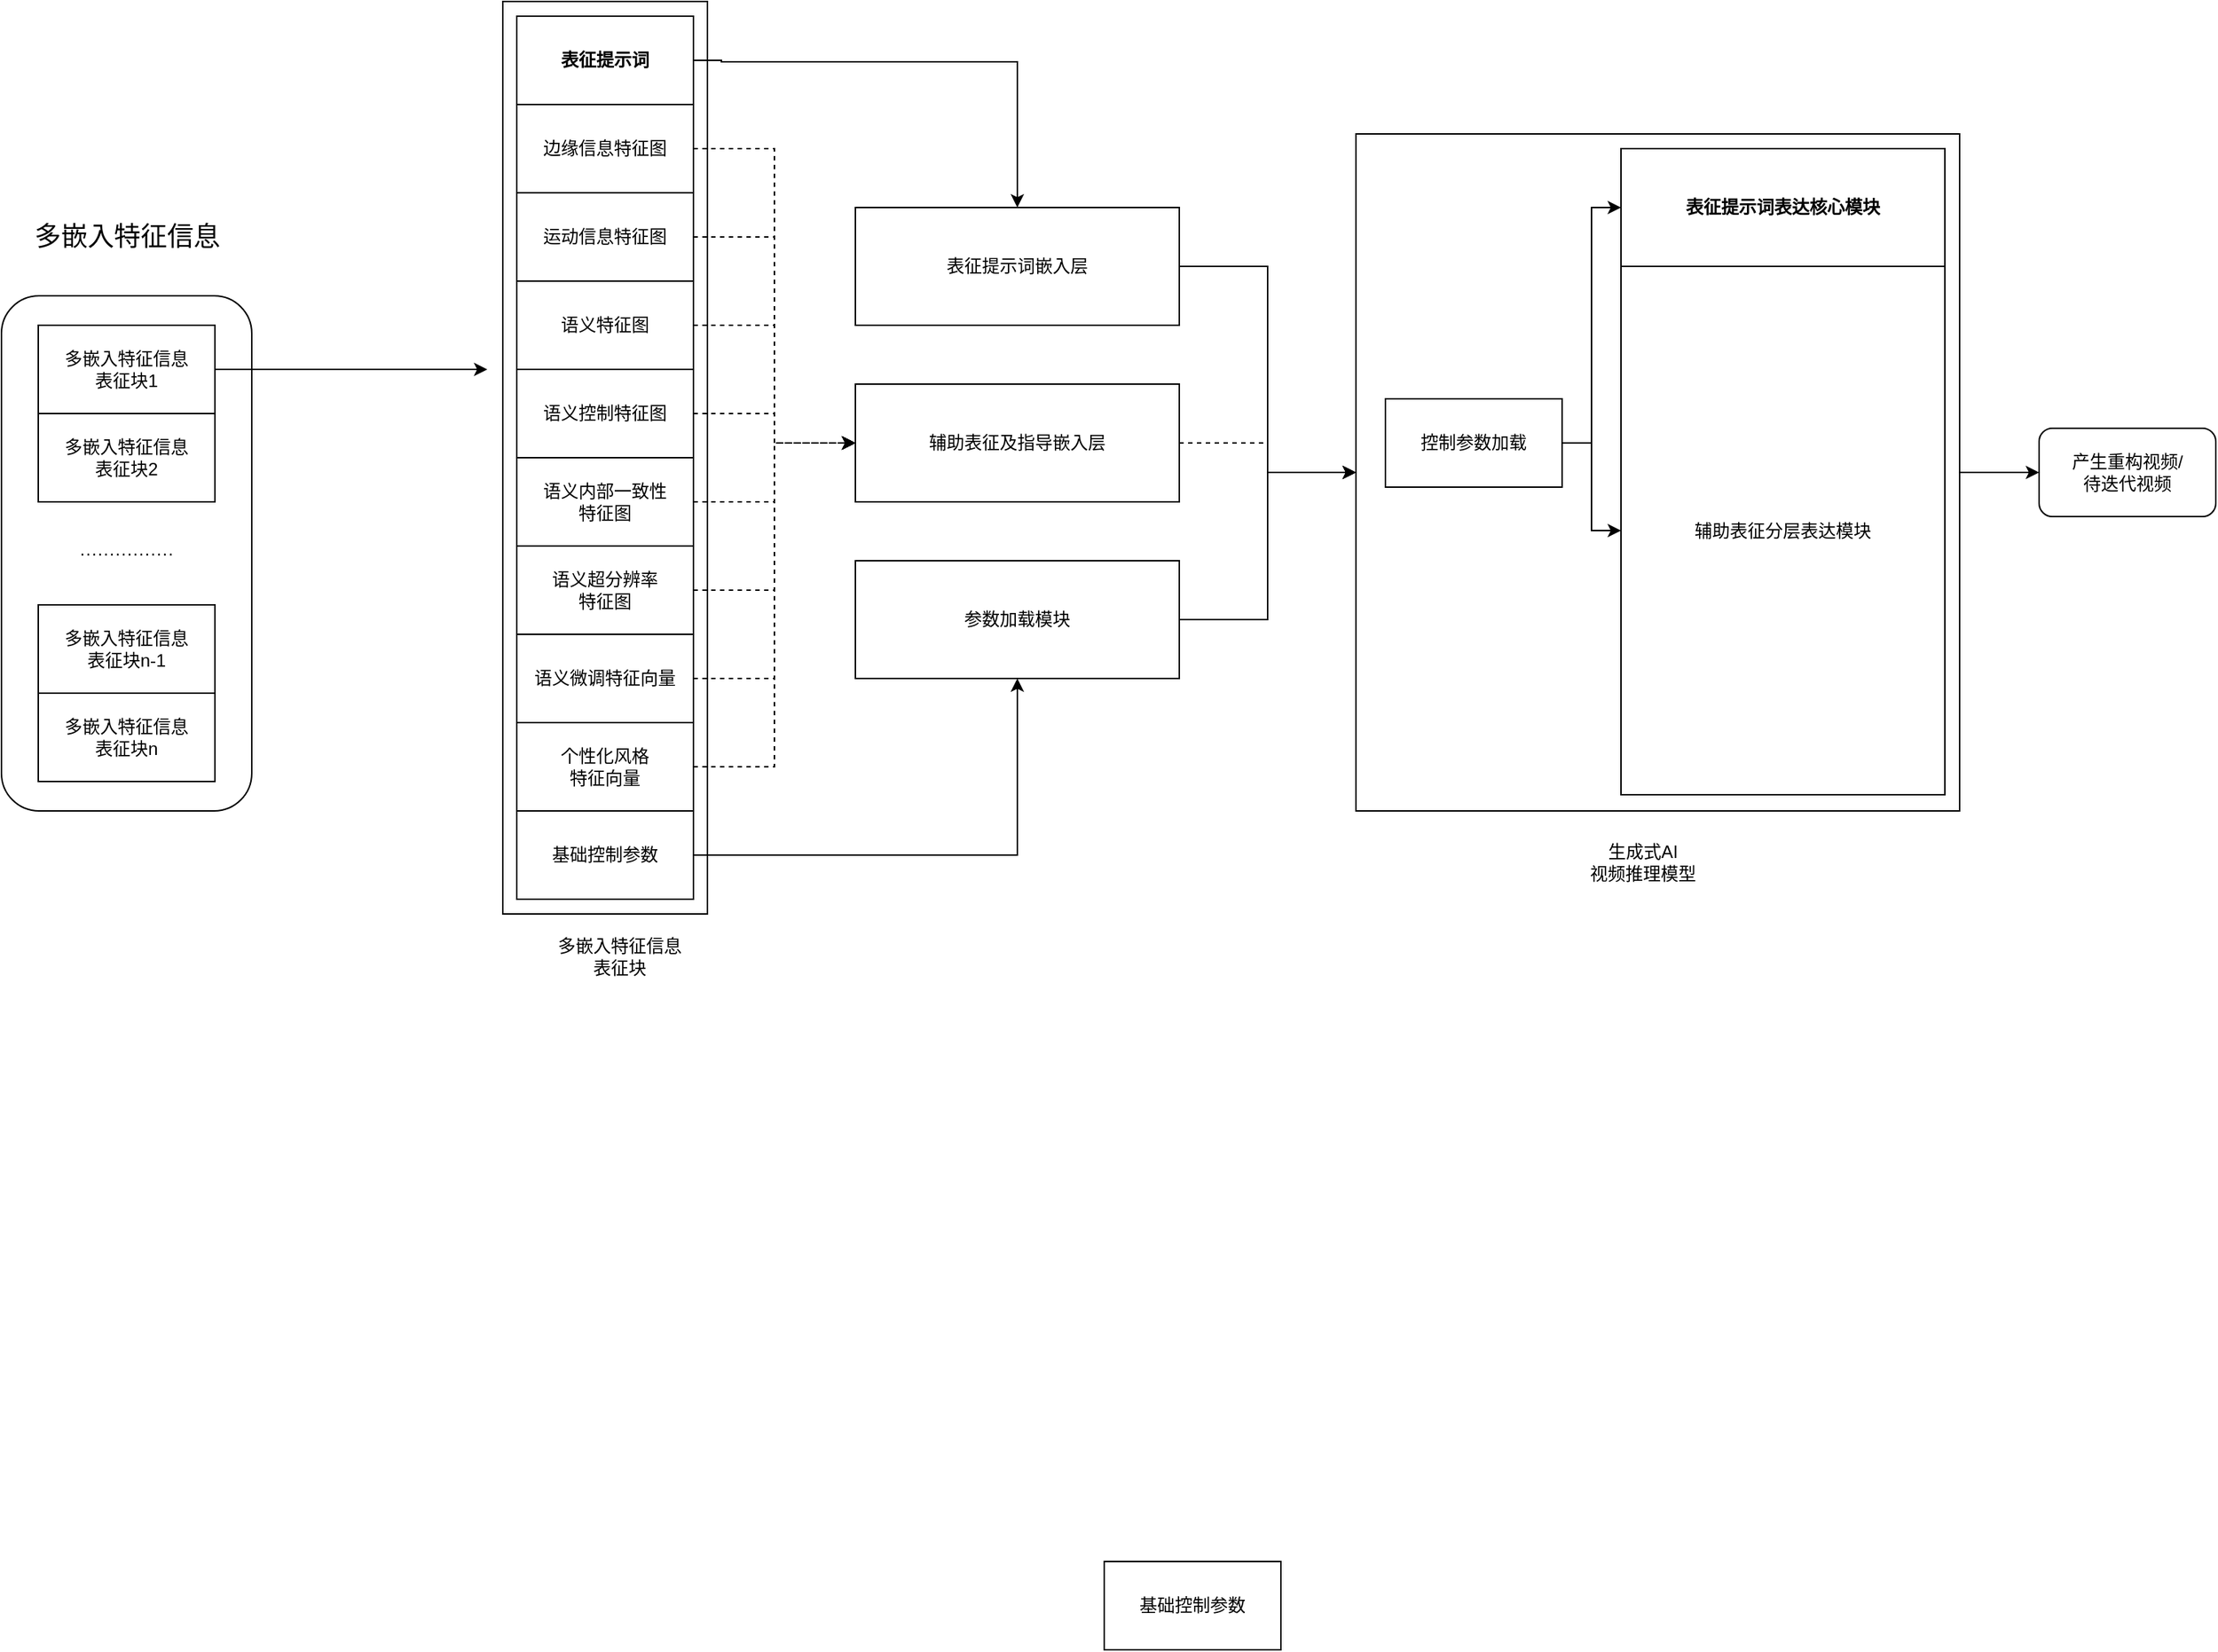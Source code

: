<mxfile version="24.7.7">
  <diagram name="第 1 页" id="_UOp_g0qZEWWEiO1d6dB">
    <mxGraphModel dx="1678" dy="104" grid="1" gridSize="10" guides="1" tooltips="1" connect="1" arrows="1" fold="1" page="1" pageScale="1" pageWidth="1169" pageHeight="827" math="0" shadow="0">
      <root>
        <mxCell id="0" />
        <mxCell id="1" parent="0" />
        <mxCell id="TRfCsF1BAg3hrU98GW3F-12" value="" style="rounded=0;whiteSpace=wrap;html=1;" vertex="1" parent="1">
          <mxGeometry x="650.5" y="980" width="139" height="620" as="geometry" />
        </mxCell>
        <mxCell id="J0mIcsC_Z7fb-HMf94dg-1" value="&lt;font style=&quot;font-size: 18px;&quot;&gt;多嵌入特征信息&lt;/font&gt;" style="text;html=1;align=center;verticalAlign=middle;resizable=0;points=[];autosize=1;strokeColor=none;fillColor=none;" parent="1" vertex="1">
          <mxGeometry x="320" y="1120" width="150" height="40" as="geometry" />
        </mxCell>
        <mxCell id="I4VxMJiTH_GUWdxZwMfk-1" value="················" style="rounded=1;whiteSpace=wrap;html=1;" parent="1" vertex="1">
          <mxGeometry x="310" y="1180" width="170" height="350" as="geometry" />
        </mxCell>
        <mxCell id="I4VxMJiTH_GUWdxZwMfk-22" style="edgeStyle=orthogonalEdgeStyle;rounded=0;orthogonalLoop=1;jettySize=auto;html=1;" parent="1" source="I4VxMJiTH_GUWdxZwMfk-2" edge="1">
          <mxGeometry relative="1" as="geometry">
            <mxPoint x="640" y="1230" as="targetPoint" />
          </mxGeometry>
        </mxCell>
        <mxCell id="I4VxMJiTH_GUWdxZwMfk-2" value="多嵌入特征信息&lt;div&gt;表征块1&lt;/div&gt;" style="rounded=0;whiteSpace=wrap;html=1;" parent="1" vertex="1">
          <mxGeometry x="335" y="1200" width="120" height="60" as="geometry" />
        </mxCell>
        <mxCell id="I4VxMJiTH_GUWdxZwMfk-3" value="多嵌入特征信息&lt;div&gt;表征块2&lt;/div&gt;" style="rounded=0;whiteSpace=wrap;html=1;" parent="1" vertex="1">
          <mxGeometry x="335" y="1260" width="120" height="60" as="geometry" />
        </mxCell>
        <mxCell id="I4VxMJiTH_GUWdxZwMfk-4" value="多嵌入特征信息&lt;div&gt;表征块n&lt;/div&gt;" style="rounded=0;whiteSpace=wrap;html=1;" parent="1" vertex="1">
          <mxGeometry x="335" y="1450" width="120" height="60" as="geometry" />
        </mxCell>
        <mxCell id="I4VxMJiTH_GUWdxZwMfk-5" value="多嵌入特征信息&lt;div&gt;表征块n-1&lt;/div&gt;" style="rounded=0;whiteSpace=wrap;html=1;" parent="1" vertex="1">
          <mxGeometry x="335" y="1390" width="120" height="60" as="geometry" />
        </mxCell>
        <mxCell id="FY35_VsIN61rcXAERCnz-19" style="edgeStyle=orthogonalEdgeStyle;rounded=0;orthogonalLoop=1;jettySize=auto;html=1;entryX=0.5;entryY=0;entryDx=0;entryDy=0;exitX=1;exitY=0.5;exitDx=0;exitDy=0;" parent="1" source="JVAT4u_bRU0mznnodtUo-19" target="FY35_VsIN61rcXAERCnz-18" edge="1">
          <mxGeometry relative="1" as="geometry">
            <mxPoint x="799" y="940" as="sourcePoint" />
            <Array as="points">
              <mxPoint x="799" y="1020" />
              <mxPoint x="1000" y="1021" />
            </Array>
          </mxGeometry>
        </mxCell>
        <mxCell id="I4VxMJiTH_GUWdxZwMfk-25" value="多嵌入特征信息&lt;div&gt;表征块&lt;/div&gt;" style="text;html=1;align=center;verticalAlign=middle;whiteSpace=wrap;rounded=0;" parent="1" vertex="1">
          <mxGeometry x="669.5" y="1604" width="120" height="50" as="geometry" />
        </mxCell>
        <mxCell id="FY35_VsIN61rcXAERCnz-37" style="edgeStyle=orthogonalEdgeStyle;rounded=0;orthogonalLoop=1;jettySize=auto;html=1;entryX=0;entryY=0.5;entryDx=0;entryDy=0;" parent="1" source="FY35_VsIN61rcXAERCnz-16" target="JVAT4u_bRU0mznnodtUo-8" edge="1">
          <mxGeometry relative="1" as="geometry">
            <mxPoint x="1190" y="1280" as="targetPoint" />
          </mxGeometry>
        </mxCell>
        <mxCell id="FY35_VsIN61rcXAERCnz-16" value="参数加载模块" style="rounded=0;whiteSpace=wrap;html=1;" parent="1" vertex="1">
          <mxGeometry x="890" y="1360" width="220" height="80" as="geometry" />
        </mxCell>
        <mxCell id="JVAT4u_bRU0mznnodtUo-15" style="edgeStyle=orthogonalEdgeStyle;rounded=0;orthogonalLoop=1;jettySize=auto;html=1;entryX=0;entryY=0.5;entryDx=0;entryDy=0;" parent="1" source="FY35_VsIN61rcXAERCnz-18" target="JVAT4u_bRU0mznnodtUo-8" edge="1">
          <mxGeometry relative="1" as="geometry" />
        </mxCell>
        <mxCell id="FY35_VsIN61rcXAERCnz-18" value="表征提示词嵌入层" style="rounded=0;whiteSpace=wrap;html=1;" parent="1" vertex="1">
          <mxGeometry x="890" y="1120" width="220" height="80" as="geometry" />
        </mxCell>
        <mxCell id="FY35_VsIN61rcXAERCnz-36" style="edgeStyle=orthogonalEdgeStyle;rounded=0;orthogonalLoop=1;jettySize=auto;html=1;entryX=0;entryY=0.5;entryDx=0;entryDy=0;dashed=1;" parent="1" source="FY35_VsIN61rcXAERCnz-20" target="JVAT4u_bRU0mznnodtUo-8" edge="1">
          <mxGeometry relative="1" as="geometry">
            <mxPoint x="1190" y="1280" as="targetPoint" />
          </mxGeometry>
        </mxCell>
        <mxCell id="FY35_VsIN61rcXAERCnz-20" value="辅助表征及指导嵌入层" style="rounded=0;whiteSpace=wrap;html=1;" parent="1" vertex="1">
          <mxGeometry x="890" y="1240" width="220" height="80" as="geometry" />
        </mxCell>
        <mxCell id="FY35_VsIN61rcXAERCnz-38" value="产生重构视频/&lt;br&gt;待迭代视频" style="rounded=1;whiteSpace=wrap;html=1;" parent="1" vertex="1">
          <mxGeometry x="1694" y="1270" width="120" height="60" as="geometry" />
        </mxCell>
        <mxCell id="JVAT4u_bRU0mznnodtUo-3" value="生成式AI&lt;div&gt;视频推理模型&lt;/div&gt;" style="text;html=1;align=center;verticalAlign=middle;whiteSpace=wrap;rounded=0;" parent="1" vertex="1">
          <mxGeometry x="1340" y="1550" width="170" height="30" as="geometry" />
        </mxCell>
        <mxCell id="JVAT4u_bRU0mznnodtUo-16" style="edgeStyle=orthogonalEdgeStyle;rounded=0;orthogonalLoop=1;jettySize=auto;html=1;entryX=0;entryY=0.5;entryDx=0;entryDy=0;" parent="1" source="JVAT4u_bRU0mznnodtUo-8" target="FY35_VsIN61rcXAERCnz-38" edge="1">
          <mxGeometry relative="1" as="geometry" />
        </mxCell>
        <mxCell id="JVAT4u_bRU0mznnodtUo-8" value="" style="rounded=0;whiteSpace=wrap;html=1;" parent="1" vertex="1">
          <mxGeometry x="1230" y="1070" width="410" height="460" as="geometry" />
        </mxCell>
        <mxCell id="JVAT4u_bRU0mznnodtUo-12" style="edgeStyle=orthogonalEdgeStyle;rounded=0;orthogonalLoop=1;jettySize=auto;html=1;entryX=0;entryY=0.5;entryDx=0;entryDy=0;" parent="1" source="JVAT4u_bRU0mznnodtUo-10" target="JVAT4u_bRU0mznnodtUo-11" edge="1">
          <mxGeometry relative="1" as="geometry" />
        </mxCell>
        <mxCell id="JVAT4u_bRU0mznnodtUo-14" style="edgeStyle=orthogonalEdgeStyle;rounded=0;orthogonalLoop=1;jettySize=auto;html=1;entryX=0;entryY=0.5;entryDx=0;entryDy=0;" parent="1" source="JVAT4u_bRU0mznnodtUo-10" target="JVAT4u_bRU0mznnodtUo-13" edge="1">
          <mxGeometry relative="1" as="geometry" />
        </mxCell>
        <mxCell id="JVAT4u_bRU0mznnodtUo-10" value="控制参数加载" style="rounded=0;whiteSpace=wrap;html=1;" parent="1" vertex="1">
          <mxGeometry x="1250" y="1250" width="120" height="60" as="geometry" />
        </mxCell>
        <mxCell id="JVAT4u_bRU0mznnodtUo-11" value="&lt;b&gt;表征提示词表达核心模块&lt;/b&gt;" style="rounded=0;whiteSpace=wrap;html=1;" parent="1" vertex="1">
          <mxGeometry x="1410" y="1080" width="220" height="80" as="geometry" />
        </mxCell>
        <mxCell id="JVAT4u_bRU0mznnodtUo-13" value="辅助表征分层表达模块" style="rounded=0;whiteSpace=wrap;html=1;" parent="1" vertex="1">
          <mxGeometry x="1410" y="1160" width="220" height="359" as="geometry" />
        </mxCell>
        <mxCell id="JVAT4u_bRU0mznnodtUo-19" value="&lt;b&gt;表征提示词&lt;/b&gt;" style="rounded=0;whiteSpace=wrap;html=1;" parent="1" vertex="1">
          <mxGeometry x="660" y="990" width="120" height="60" as="geometry" />
        </mxCell>
        <mxCell id="JVAT4u_bRU0mznnodtUo-32" style="edgeStyle=orthogonalEdgeStyle;rounded=0;orthogonalLoop=1;jettySize=auto;html=1;entryX=0.5;entryY=1;entryDx=0;entryDy=0;" parent="1" source="JVAT4u_bRU0mznnodtUo-28" target="FY35_VsIN61rcXAERCnz-16" edge="1">
          <mxGeometry relative="1" as="geometry" />
        </mxCell>
        <mxCell id="JVAT4u_bRU0mznnodtUo-28" value="&lt;div&gt;基础控制参数&lt;/div&gt;" style="rounded=0;whiteSpace=wrap;html=1;" parent="1" vertex="1">
          <mxGeometry x="660" y="1530" width="120" height="60" as="geometry" />
        </mxCell>
        <mxCell id="TRfCsF1BAg3hrU98GW3F-13" style="edgeStyle=orthogonalEdgeStyle;rounded=0;orthogonalLoop=1;jettySize=auto;html=1;entryX=0;entryY=0.5;entryDx=0;entryDy=0;dashed=1;" edge="1" parent="1" source="TRfCsF1BAg3hrU98GW3F-2" target="FY35_VsIN61rcXAERCnz-20">
          <mxGeometry relative="1" as="geometry" />
        </mxCell>
        <mxCell id="TRfCsF1BAg3hrU98GW3F-2" value="边缘信息特征图" style="rounded=0;whiteSpace=wrap;html=1;" vertex="1" parent="1">
          <mxGeometry x="660" y="1050" width="120" height="60" as="geometry" />
        </mxCell>
        <mxCell id="TRfCsF1BAg3hrU98GW3F-16" style="edgeStyle=orthogonalEdgeStyle;rounded=0;orthogonalLoop=1;jettySize=auto;html=1;entryX=0;entryY=0.5;entryDx=0;entryDy=0;dashed=1;" edge="1" parent="1" source="TRfCsF1BAg3hrU98GW3F-4" target="FY35_VsIN61rcXAERCnz-20">
          <mxGeometry relative="1" as="geometry" />
        </mxCell>
        <mxCell id="TRfCsF1BAg3hrU98GW3F-4" value="语义控制&lt;span style=&quot;background-color: initial;&quot;&gt;特征图&lt;/span&gt;" style="rounded=0;whiteSpace=wrap;html=1;" vertex="1" parent="1">
          <mxGeometry x="660" y="1230" width="120" height="60" as="geometry" />
        </mxCell>
        <mxCell id="TRfCsF1BAg3hrU98GW3F-18" style="edgeStyle=orthogonalEdgeStyle;rounded=0;orthogonalLoop=1;jettySize=auto;html=1;entryX=0;entryY=0.5;entryDx=0;entryDy=0;dashed=1;" edge="1" parent="1" source="TRfCsF1BAg3hrU98GW3F-5" target="FY35_VsIN61rcXAERCnz-20">
          <mxGeometry relative="1" as="geometry" />
        </mxCell>
        <mxCell id="TRfCsF1BAg3hrU98GW3F-5" value="语义超分辨率&lt;div&gt;特征图&lt;/div&gt;" style="rounded=0;whiteSpace=wrap;html=1;" vertex="1" parent="1">
          <mxGeometry x="660" y="1350" width="120" height="60" as="geometry" />
        </mxCell>
        <mxCell id="TRfCsF1BAg3hrU98GW3F-15" style="edgeStyle=orthogonalEdgeStyle;rounded=0;orthogonalLoop=1;jettySize=auto;html=1;entryX=0;entryY=0.5;entryDx=0;entryDy=0;dashed=1;" edge="1" parent="1" source="TRfCsF1BAg3hrU98GW3F-6" target="FY35_VsIN61rcXAERCnz-20">
          <mxGeometry relative="1" as="geometry" />
        </mxCell>
        <mxCell id="TRfCsF1BAg3hrU98GW3F-6" value="语义特征图" style="rounded=0;whiteSpace=wrap;html=1;" vertex="1" parent="1">
          <mxGeometry x="660" y="1170" width="120" height="60" as="geometry" />
        </mxCell>
        <mxCell id="TRfCsF1BAg3hrU98GW3F-20" style="edgeStyle=orthogonalEdgeStyle;rounded=0;orthogonalLoop=1;jettySize=auto;html=1;entryX=0;entryY=0.5;entryDx=0;entryDy=0;dashed=1;" edge="1" parent="1" source="TRfCsF1BAg3hrU98GW3F-7" target="FY35_VsIN61rcXAERCnz-20">
          <mxGeometry relative="1" as="geometry" />
        </mxCell>
        <mxCell id="TRfCsF1BAg3hrU98GW3F-7" value="&lt;div&gt;个性化风格&lt;/div&gt;&lt;div&gt;特征向量&lt;/div&gt;" style="rounded=0;whiteSpace=wrap;html=1;" vertex="1" parent="1">
          <mxGeometry x="660" y="1470" width="120" height="60" as="geometry" />
        </mxCell>
        <mxCell id="TRfCsF1BAg3hrU98GW3F-14" style="edgeStyle=orthogonalEdgeStyle;rounded=0;orthogonalLoop=1;jettySize=auto;html=1;entryX=0;entryY=0.5;entryDx=0;entryDy=0;dashed=1;" edge="1" parent="1" source="TRfCsF1BAg3hrU98GW3F-8" target="FY35_VsIN61rcXAERCnz-20">
          <mxGeometry relative="1" as="geometry" />
        </mxCell>
        <mxCell id="TRfCsF1BAg3hrU98GW3F-8" value="&lt;div&gt;运动信息特征图&lt;/div&gt;" style="rounded=0;whiteSpace=wrap;html=1;" vertex="1" parent="1">
          <mxGeometry x="660" y="1110" width="120" height="60" as="geometry" />
        </mxCell>
        <mxCell id="TRfCsF1BAg3hrU98GW3F-17" style="edgeStyle=orthogonalEdgeStyle;rounded=0;orthogonalLoop=1;jettySize=auto;html=1;entryX=0;entryY=0.5;entryDx=0;entryDy=0;dashed=1;" edge="1" parent="1" source="TRfCsF1BAg3hrU98GW3F-9" target="FY35_VsIN61rcXAERCnz-20">
          <mxGeometry relative="1" as="geometry" />
        </mxCell>
        <mxCell id="TRfCsF1BAg3hrU98GW3F-9" value="&lt;div&gt;语义内部一致性&lt;/div&gt;&lt;div&gt;特征图&lt;/div&gt;" style="rounded=0;whiteSpace=wrap;html=1;" vertex="1" parent="1">
          <mxGeometry x="660" y="1290" width="120" height="60" as="geometry" />
        </mxCell>
        <mxCell id="TRfCsF1BAg3hrU98GW3F-10" value="&lt;div&gt;基础控制参数&lt;/div&gt;" style="rounded=0;whiteSpace=wrap;html=1;" vertex="1" parent="1">
          <mxGeometry x="1059" y="2040" width="120" height="60" as="geometry" />
        </mxCell>
        <mxCell id="TRfCsF1BAg3hrU98GW3F-19" style="edgeStyle=orthogonalEdgeStyle;rounded=0;orthogonalLoop=1;jettySize=auto;html=1;entryX=0;entryY=0.5;entryDx=0;entryDy=0;dashed=1;" edge="1" parent="1" source="TRfCsF1BAg3hrU98GW3F-11" target="FY35_VsIN61rcXAERCnz-20">
          <mxGeometry relative="1" as="geometry">
            <mxPoint x="840" y="1440" as="targetPoint" />
          </mxGeometry>
        </mxCell>
        <mxCell id="TRfCsF1BAg3hrU98GW3F-11" value="&lt;div&gt;语义微调特征向量&lt;/div&gt;" style="rounded=0;whiteSpace=wrap;html=1;" vertex="1" parent="1">
          <mxGeometry x="660" y="1410" width="120" height="60" as="geometry" />
        </mxCell>
      </root>
    </mxGraphModel>
  </diagram>
</mxfile>
